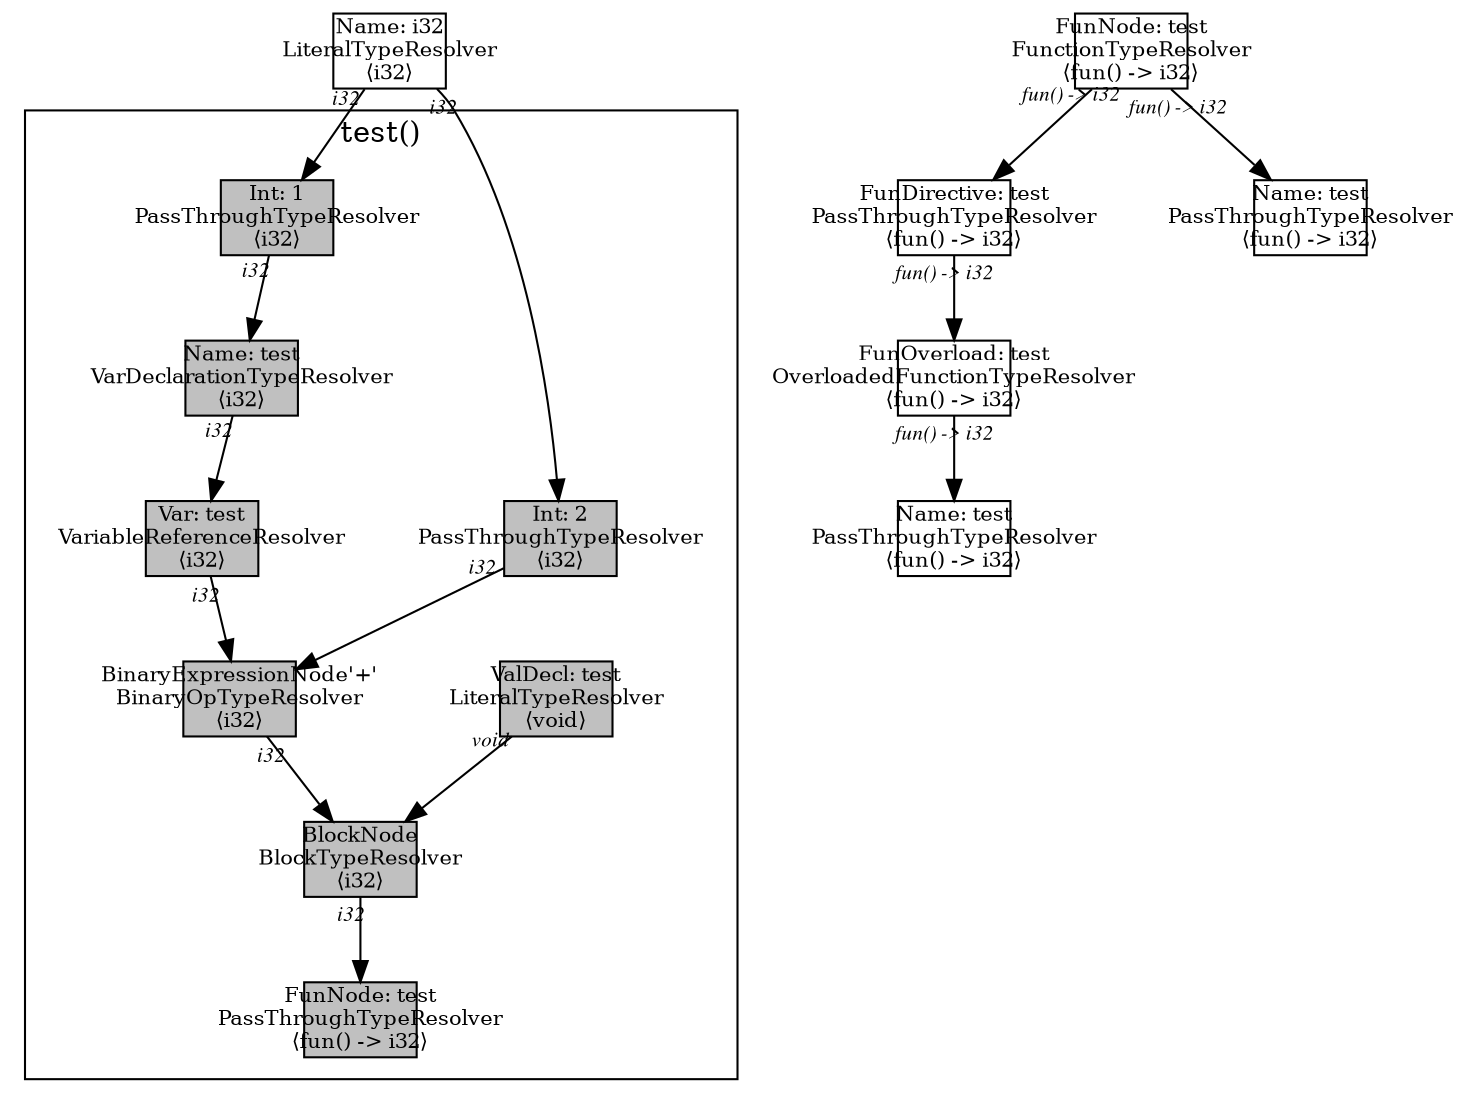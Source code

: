 digraph Document {
  node [shape=box,fixedsize=shape fontsize=10]
  1 [label="Name: i32\nLiteralTypeResolver\n⟨i32⟩"];
  2 [label="FunOverload: test\nOverloadedFunctionTypeResolver\n⟨fun() -> i32⟩"];
  3 [label="FunDirective: test\nPassThroughTypeResolver\n⟨fun() -> i32⟩"];
  4 [label="FunNode: test\nFunctionTypeResolver\n⟨fun() -> i32⟩"];
  5 [label="Name: test\nPassThroughTypeResolver\n⟨fun() -> i32⟩"];
  6 [label="Name: test\nPassThroughTypeResolver\n⟨fun() -> i32⟩"];
  subgraph cluster0 {
    node [style=filled, fillcolor=grey];
    7 [label="BlockNode\nBlockTypeResolver\n⟨i32⟩"];
    8 [label="ValDecl: test\nLiteralTypeResolver\n⟨void⟩"];
    9 [label="Name: test\nVarDeclarationTypeResolver\n⟨i32⟩"];
    10 [label="Int: 1\nPassThroughTypeResolver\n⟨i32⟩"];
    11 [label="BinaryExpressionNode'+'\nBinaryOpTypeResolver\n⟨i32⟩"];
    12 [label="Var: test\nVariableReferenceResolver\n⟨i32⟩"];
    13 [label="Int: 2\nPassThroughTypeResolver\n⟨i32⟩"];
    14 [label="FunNode: test\nPassThroughTypeResolver\n⟨fun() -> i32⟩"];
    7 -> 14[taillabel="i32" labeldistance="1" fontname="times  italic" fontsize = 10 color="black" ];
    8 -> 7[taillabel="void" labeldistance="1" fontname="times  italic" fontsize = 10 color="black" ];
    9 -> 12[taillabel="i32" labeldistance="1" fontname="times  italic" fontsize = 10 color="black" ];
    10 -> 9[taillabel="i32" labeldistance="1" fontname="times  italic" fontsize = 10 color="black" ];
    11 -> 7[taillabel="i32" labeldistance="1" fontname="times  italic" fontsize = 10 color="black" ];
    12 -> 11[taillabel="i32" labeldistance="1" fontname="times  italic" fontsize = 10 color="black" ];
    13 -> 11[taillabel="i32" labeldistance="1" fontname="times  italic" fontsize = 10 color="black" ];
  label = "test()";
}
  1 -> 10[taillabel="i32" labeldistance="1" fontname="times  italic" fontsize = 10 color="black" ];
  1 -> 13[taillabel="i32" labeldistance="1" fontname="times  italic" fontsize = 10 color="black" ];
  2 -> 6[taillabel="fun() -> i32" labeldistance="1" fontname="times  italic" fontsize = 10 color="black" ];
  3 -> 2[taillabel="fun() -> i32" labeldistance="1" fontname="times  italic" fontsize = 10 color="black" ];
  4 -> 5[taillabel="fun() -> i32" labeldistance="1" fontname="times  italic" fontsize = 10 color="black" ];
  4 -> 3[taillabel="fun() -> i32" labeldistance="1" fontname="times  italic" fontsize = 10 color="black" ];
  label="";
}

